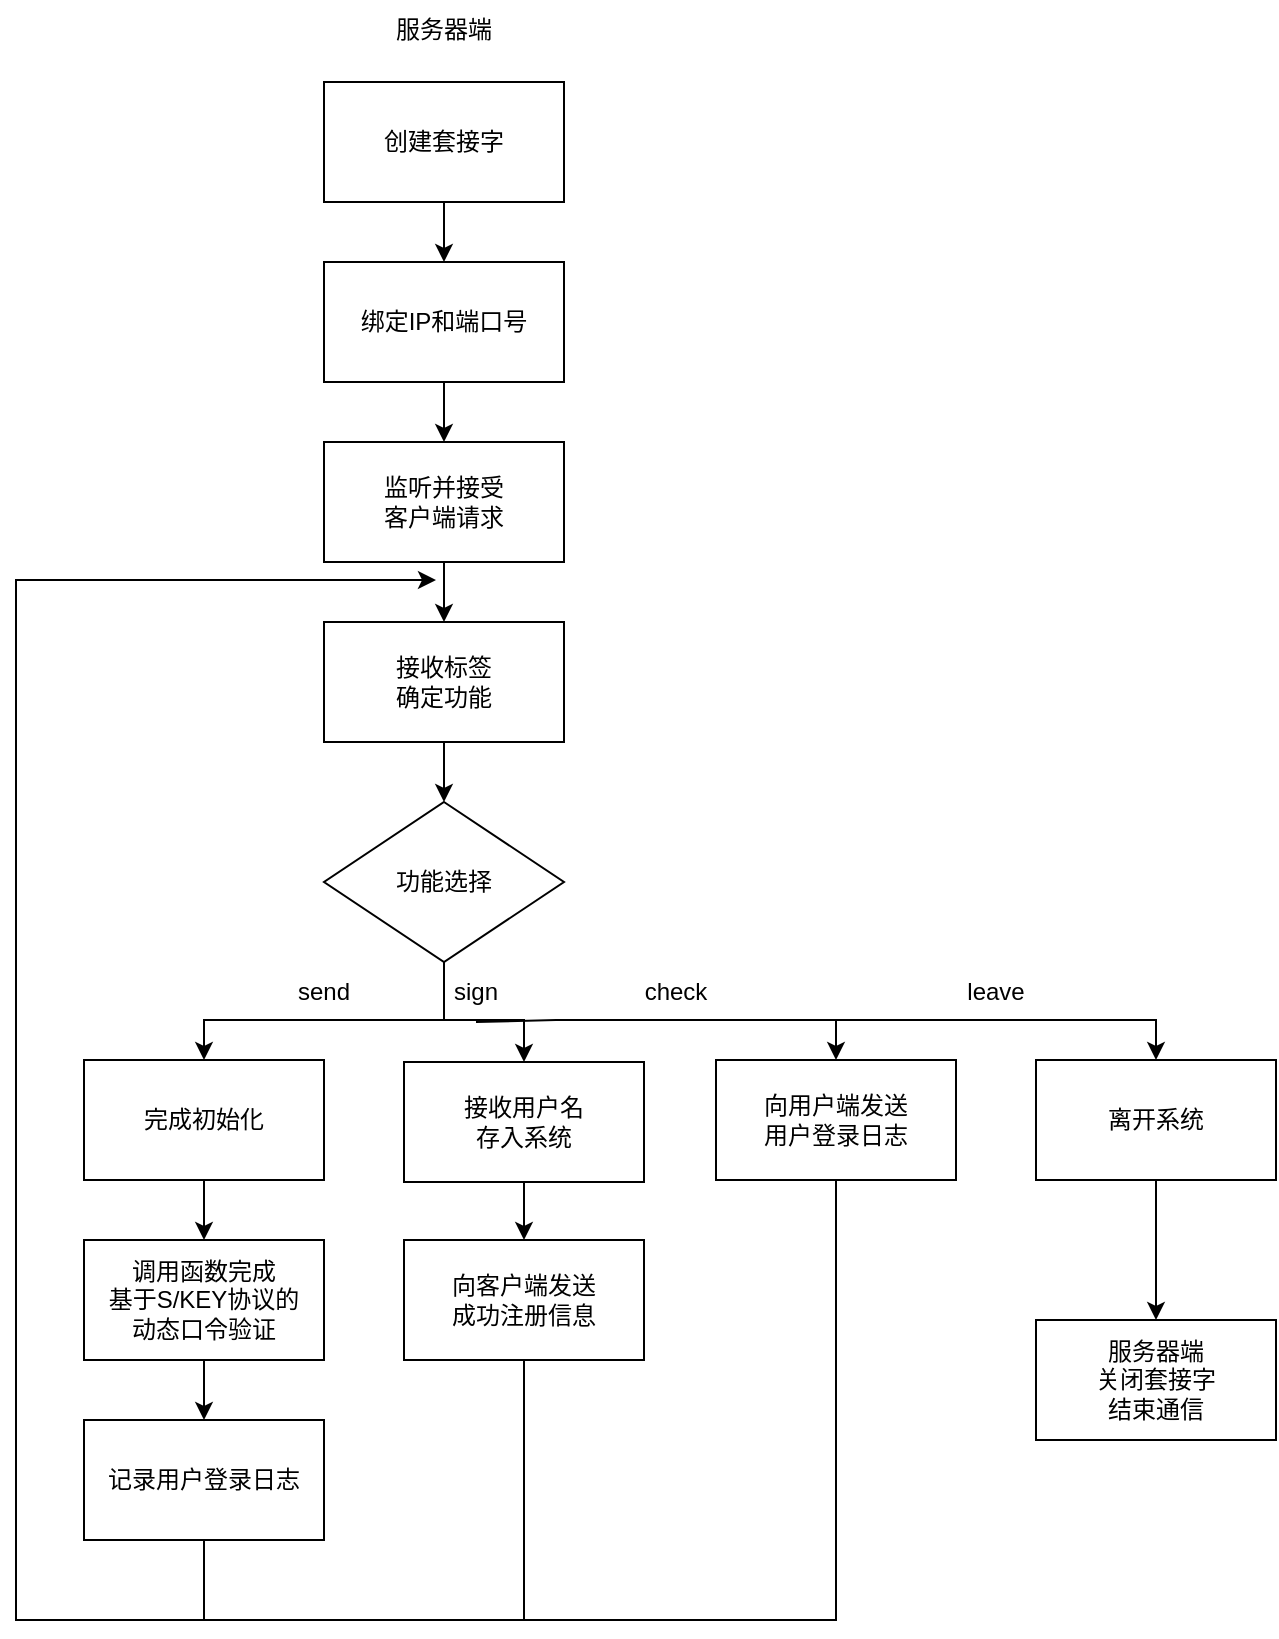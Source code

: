 <mxfile version="16.6.1" type="github">
  <diagram id="tglsuMF7iwTJTyVNq10f" name="Page-1">
    <mxGraphModel dx="1038" dy="536" grid="1" gridSize="10" guides="1" tooltips="1" connect="1" arrows="1" fold="1" page="1" pageScale="1" pageWidth="827" pageHeight="1169" math="0" shadow="0">
      <root>
        <mxCell id="0" />
        <mxCell id="1" parent="0" />
        <mxCell id="6dnjxI-sTWqA6j4bb2bk-121" value="" style="edgeStyle=orthogonalEdgeStyle;rounded=0;orthogonalLoop=1;jettySize=auto;html=1;" edge="1" source="6dnjxI-sTWqA6j4bb2bk-122" target="6dnjxI-sTWqA6j4bb2bk-124" parent="1">
          <mxGeometry relative="1" as="geometry" />
        </mxCell>
        <mxCell id="6dnjxI-sTWqA6j4bb2bk-122" value="创建套接字" style="rounded=0;whiteSpace=wrap;html=1;" vertex="1" parent="1">
          <mxGeometry x="314" y="151" width="120" height="60" as="geometry" />
        </mxCell>
        <mxCell id="6dnjxI-sTWqA6j4bb2bk-123" value="" style="edgeStyle=orthogonalEdgeStyle;rounded=0;orthogonalLoop=1;jettySize=auto;html=1;" edge="1" source="6dnjxI-sTWqA6j4bb2bk-124" target="6dnjxI-sTWqA6j4bb2bk-126" parent="1">
          <mxGeometry relative="1" as="geometry" />
        </mxCell>
        <mxCell id="6dnjxI-sTWqA6j4bb2bk-124" value="绑定IP和端口号" style="whiteSpace=wrap;html=1;rounded=0;" vertex="1" parent="1">
          <mxGeometry x="314" y="241" width="120" height="60" as="geometry" />
        </mxCell>
        <mxCell id="6dnjxI-sTWqA6j4bb2bk-125" value="" style="edgeStyle=orthogonalEdgeStyle;rounded=0;orthogonalLoop=1;jettySize=auto;html=1;" edge="1" source="6dnjxI-sTWqA6j4bb2bk-126" target="6dnjxI-sTWqA6j4bb2bk-128" parent="1">
          <mxGeometry relative="1" as="geometry" />
        </mxCell>
        <mxCell id="6dnjxI-sTWqA6j4bb2bk-126" value="&lt;div&gt;监听并接受&lt;/div&gt;&lt;div&gt;客户端请求&lt;/div&gt;" style="whiteSpace=wrap;html=1;rounded=0;" vertex="1" parent="1">
          <mxGeometry x="314" y="331" width="120" height="60" as="geometry" />
        </mxCell>
        <mxCell id="6dnjxI-sTWqA6j4bb2bk-127" value="" style="edgeStyle=orthogonalEdgeStyle;rounded=0;orthogonalLoop=1;jettySize=auto;html=1;" edge="1" source="6dnjxI-sTWqA6j4bb2bk-128" target="6dnjxI-sTWqA6j4bb2bk-130" parent="1">
          <mxGeometry relative="1" as="geometry" />
        </mxCell>
        <mxCell id="6dnjxI-sTWqA6j4bb2bk-128" value="&lt;div&gt;接收标签&lt;/div&gt;&lt;div&gt;确定功能&lt;br&gt;&lt;/div&gt;" style="whiteSpace=wrap;html=1;rounded=0;" vertex="1" parent="1">
          <mxGeometry x="314" y="421" width="120" height="60" as="geometry" />
        </mxCell>
        <mxCell id="6dnjxI-sTWqA6j4bb2bk-129" value="" style="edgeStyle=orthogonalEdgeStyle;rounded=0;orthogonalLoop=1;jettySize=auto;html=1;" edge="1" source="6dnjxI-sTWqA6j4bb2bk-130" target="6dnjxI-sTWqA6j4bb2bk-131" parent="1">
          <mxGeometry relative="1" as="geometry">
            <Array as="points">
              <mxPoint x="374" y="620" />
              <mxPoint x="414" y="620" />
            </Array>
          </mxGeometry>
        </mxCell>
        <mxCell id="6dnjxI-sTWqA6j4bb2bk-130" value="功能选择" style="rhombus;whiteSpace=wrap;html=1;rounded=0;" vertex="1" parent="1">
          <mxGeometry x="314" y="511" width="120" height="80" as="geometry" />
        </mxCell>
        <mxCell id="6dnjxI-sTWqA6j4bb2bk-135" value="" style="edgeStyle=orthogonalEdgeStyle;rounded=0;orthogonalLoop=1;jettySize=auto;html=1;" edge="1" parent="1" source="6dnjxI-sTWqA6j4bb2bk-131" target="6dnjxI-sTWqA6j4bb2bk-134">
          <mxGeometry relative="1" as="geometry" />
        </mxCell>
        <mxCell id="6dnjxI-sTWqA6j4bb2bk-131" value="&lt;div&gt;接收用户名&lt;/div&gt;&lt;div&gt;存入系统&lt;br&gt;&lt;/div&gt;" style="whiteSpace=wrap;html=1;rounded=0;" vertex="1" parent="1">
          <mxGeometry x="354" y="641" width="120" height="60" as="geometry" />
        </mxCell>
        <mxCell id="6dnjxI-sTWqA6j4bb2bk-132" value="sign" style="text;html=1;strokeColor=none;fillColor=none;align=center;verticalAlign=middle;whiteSpace=wrap;rounded=0;" vertex="1" parent="1">
          <mxGeometry x="360" y="591" width="60" height="30" as="geometry" />
        </mxCell>
        <mxCell id="6dnjxI-sTWqA6j4bb2bk-133" value="服务器端" style="text;html=1;strokeColor=none;fillColor=none;align=center;verticalAlign=middle;whiteSpace=wrap;rounded=0;" vertex="1" parent="1">
          <mxGeometry x="344" y="110" width="60" height="30" as="geometry" />
        </mxCell>
        <mxCell id="6dnjxI-sTWqA6j4bb2bk-134" value="&lt;div&gt;向客户端发送&lt;/div&gt;&lt;div&gt;成功注册信息&lt;/div&gt;" style="whiteSpace=wrap;html=1;rounded=0;" vertex="1" parent="1">
          <mxGeometry x="354" y="730" width="120" height="60" as="geometry" />
        </mxCell>
        <mxCell id="6dnjxI-sTWqA6j4bb2bk-140" value="" style="edgeStyle=orthogonalEdgeStyle;rounded=0;orthogonalLoop=1;jettySize=auto;html=1;" edge="1" parent="1" source="6dnjxI-sTWqA6j4bb2bk-136" target="6dnjxI-sTWqA6j4bb2bk-139">
          <mxGeometry relative="1" as="geometry" />
        </mxCell>
        <mxCell id="6dnjxI-sTWqA6j4bb2bk-136" value="完成初始化" style="rounded=0;whiteSpace=wrap;html=1;" vertex="1" parent="1">
          <mxGeometry x="194" y="640" width="120" height="60" as="geometry" />
        </mxCell>
        <mxCell id="6dnjxI-sTWqA6j4bb2bk-137" value="" style="endArrow=classic;html=1;rounded=0;entryX=0.5;entryY=0;entryDx=0;entryDy=0;" edge="1" parent="1" target="6dnjxI-sTWqA6j4bb2bk-136">
          <mxGeometry width="50" height="50" relative="1" as="geometry">
            <mxPoint x="380" y="620" as="sourcePoint" />
            <mxPoint x="280" y="540" as="targetPoint" />
            <Array as="points">
              <mxPoint x="254" y="620" />
            </Array>
          </mxGeometry>
        </mxCell>
        <mxCell id="6dnjxI-sTWqA6j4bb2bk-138" value="send" style="text;html=1;strokeColor=none;fillColor=none;align=center;verticalAlign=middle;whiteSpace=wrap;rounded=0;" vertex="1" parent="1">
          <mxGeometry x="284" y="591" width="60" height="30" as="geometry" />
        </mxCell>
        <mxCell id="6dnjxI-sTWqA6j4bb2bk-142" value="" style="edgeStyle=orthogonalEdgeStyle;rounded=0;orthogonalLoop=1;jettySize=auto;html=1;" edge="1" parent="1" source="6dnjxI-sTWqA6j4bb2bk-139" target="6dnjxI-sTWqA6j4bb2bk-141">
          <mxGeometry relative="1" as="geometry" />
        </mxCell>
        <mxCell id="6dnjxI-sTWqA6j4bb2bk-139" value="&lt;div&gt;调用函数完成&lt;/div&gt;&lt;div&gt;基于S/KEY协议的&lt;/div&gt;&lt;div&gt;动态口令验证&lt;/div&gt;" style="whiteSpace=wrap;html=1;rounded=0;" vertex="1" parent="1">
          <mxGeometry x="194" y="730" width="120" height="60" as="geometry" />
        </mxCell>
        <mxCell id="6dnjxI-sTWqA6j4bb2bk-141" value="记录用户登录日志" style="whiteSpace=wrap;html=1;rounded=0;" vertex="1" parent="1">
          <mxGeometry x="194" y="820" width="120" height="60" as="geometry" />
        </mxCell>
        <mxCell id="6dnjxI-sTWqA6j4bb2bk-143" value="&lt;div&gt;向用户端发送&lt;/div&gt;&lt;div&gt;用户登录日志&lt;/div&gt;" style="rounded=0;whiteSpace=wrap;html=1;" vertex="1" parent="1">
          <mxGeometry x="510" y="640" width="120" height="60" as="geometry" />
        </mxCell>
        <mxCell id="6dnjxI-sTWqA6j4bb2bk-144" value="" style="endArrow=classic;html=1;rounded=0;exitX=0.5;exitY=1;exitDx=0;exitDy=0;" edge="1" parent="1" source="6dnjxI-sTWqA6j4bb2bk-132" target="6dnjxI-sTWqA6j4bb2bk-143">
          <mxGeometry width="50" height="50" relative="1" as="geometry">
            <mxPoint x="450" y="620" as="sourcePoint" />
            <mxPoint x="550" y="570" as="targetPoint" />
            <Array as="points">
              <mxPoint x="430" y="620" />
              <mxPoint x="570" y="620" />
            </Array>
          </mxGeometry>
        </mxCell>
        <mxCell id="6dnjxI-sTWqA6j4bb2bk-150" value="" style="edgeStyle=orthogonalEdgeStyle;rounded=0;orthogonalLoop=1;jettySize=auto;html=1;" edge="1" parent="1" source="6dnjxI-sTWqA6j4bb2bk-145" target="6dnjxI-sTWqA6j4bb2bk-149">
          <mxGeometry relative="1" as="geometry" />
        </mxCell>
        <mxCell id="6dnjxI-sTWqA6j4bb2bk-145" value="离开系统" style="rounded=0;whiteSpace=wrap;html=1;" vertex="1" parent="1">
          <mxGeometry x="670" y="640" width="120" height="60" as="geometry" />
        </mxCell>
        <mxCell id="6dnjxI-sTWqA6j4bb2bk-146" value="" style="endArrow=classic;html=1;rounded=0;entryX=0.5;entryY=0;entryDx=0;entryDy=0;" edge="1" parent="1" target="6dnjxI-sTWqA6j4bb2bk-145">
          <mxGeometry width="50" height="50" relative="1" as="geometry">
            <mxPoint x="560" y="620" as="sourcePoint" />
            <mxPoint x="600" y="530" as="targetPoint" />
            <Array as="points">
              <mxPoint x="730" y="620" />
            </Array>
          </mxGeometry>
        </mxCell>
        <mxCell id="6dnjxI-sTWqA6j4bb2bk-147" value="check" style="text;html=1;strokeColor=none;fillColor=none;align=center;verticalAlign=middle;whiteSpace=wrap;rounded=0;" vertex="1" parent="1">
          <mxGeometry x="460" y="591" width="60" height="30" as="geometry" />
        </mxCell>
        <mxCell id="6dnjxI-sTWqA6j4bb2bk-148" value="leave" style="text;html=1;strokeColor=none;fillColor=none;align=center;verticalAlign=middle;whiteSpace=wrap;rounded=0;" vertex="1" parent="1">
          <mxGeometry x="620" y="591" width="60" height="30" as="geometry" />
        </mxCell>
        <mxCell id="6dnjxI-sTWqA6j4bb2bk-149" value="&lt;div&gt;服务器端&lt;/div&gt;&lt;div&gt;关闭套接字&lt;/div&gt;&lt;div&gt;结束通信&lt;br&gt;&lt;/div&gt;" style="whiteSpace=wrap;html=1;rounded=0;" vertex="1" parent="1">
          <mxGeometry x="670" y="770" width="120" height="60" as="geometry" />
        </mxCell>
        <mxCell id="6dnjxI-sTWqA6j4bb2bk-151" value="" style="endArrow=classic;html=1;rounded=0;exitX=0.5;exitY=1;exitDx=0;exitDy=0;" edge="1" parent="1" source="6dnjxI-sTWqA6j4bb2bk-141">
          <mxGeometry width="50" height="50" relative="1" as="geometry">
            <mxPoint x="250" y="920" as="sourcePoint" />
            <mxPoint x="370" y="400" as="targetPoint" />
            <Array as="points">
              <mxPoint x="254" y="920" />
              <mxPoint x="160" y="920" />
              <mxPoint x="160" y="400" />
            </Array>
          </mxGeometry>
        </mxCell>
        <mxCell id="6dnjxI-sTWqA6j4bb2bk-152" value="" style="endArrow=none;html=1;rounded=0;entryX=0.5;entryY=1;entryDx=0;entryDy=0;" edge="1" parent="1" target="6dnjxI-sTWqA6j4bb2bk-134">
          <mxGeometry width="50" height="50" relative="1" as="geometry">
            <mxPoint x="250" y="920" as="sourcePoint" />
            <mxPoint x="490" y="950" as="targetPoint" />
            <Array as="points">
              <mxPoint x="414" y="920" />
            </Array>
          </mxGeometry>
        </mxCell>
        <mxCell id="6dnjxI-sTWqA6j4bb2bk-153" value="" style="endArrow=none;html=1;rounded=0;entryX=0.5;entryY=1;entryDx=0;entryDy=0;" edge="1" parent="1" target="6dnjxI-sTWqA6j4bb2bk-143">
          <mxGeometry width="50" height="50" relative="1" as="geometry">
            <mxPoint x="410" y="920" as="sourcePoint" />
            <mxPoint x="540" y="780" as="targetPoint" />
            <Array as="points">
              <mxPoint x="570" y="920" />
            </Array>
          </mxGeometry>
        </mxCell>
      </root>
    </mxGraphModel>
  </diagram>
</mxfile>
